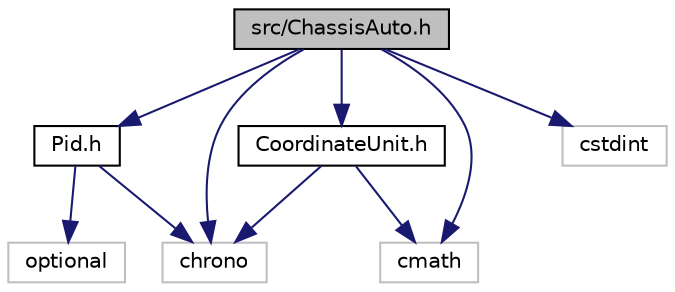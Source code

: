 digraph "src/ChassisAuto.h"
{
 // LATEX_PDF_SIZE
  edge [fontname="Helvetica",fontsize="10",labelfontname="Helvetica",labelfontsize="10"];
  node [fontname="Helvetica",fontsize="10",shape=record];
  Node1 [label="src/ChassisAuto.h",height=0.2,width=0.4,color="black", fillcolor="grey75", style="filled", fontcolor="black",tooltip="足回りの位置のPID制御を行うChassisAutoを提供する。"];
  Node1 -> Node2 [color="midnightblue",fontsize="10",style="solid",fontname="Helvetica"];
  Node2 [label="CoordinateUnit.h",height=0.2,width=0.4,color="black", fillcolor="white", style="filled",URL="$CoordinateUnit_8h.html",tooltip="座標、速度を表す構造体 CoordinateUnit を提供する。"];
  Node2 -> Node3 [color="midnightblue",fontsize="10",style="solid",fontname="Helvetica"];
  Node3 [label="chrono",height=0.2,width=0.4,color="grey75", fillcolor="white", style="filled",tooltip=" "];
  Node2 -> Node4 [color="midnightblue",fontsize="10",style="solid",fontname="Helvetica"];
  Node4 [label="cmath",height=0.2,width=0.4,color="grey75", fillcolor="white", style="filled",tooltip=" "];
  Node1 -> Node5 [color="midnightblue",fontsize="10",style="solid",fontname="Helvetica"];
  Node5 [label="Pid.h",height=0.2,width=0.4,color="black", fillcolor="white", style="filled",URL="$Pid_8h.html",tooltip="PID制御を行う Pid クラスを提供する。"];
  Node5 -> Node3 [color="midnightblue",fontsize="10",style="solid",fontname="Helvetica"];
  Node5 -> Node6 [color="midnightblue",fontsize="10",style="solid",fontname="Helvetica"];
  Node6 [label="optional",height=0.2,width=0.4,color="grey75", fillcolor="white", style="filled",tooltip=" "];
  Node1 -> Node3 [color="midnightblue",fontsize="10",style="solid",fontname="Helvetica"];
  Node1 -> Node4 [color="midnightblue",fontsize="10",style="solid",fontname="Helvetica"];
  Node1 -> Node7 [color="midnightblue",fontsize="10",style="solid",fontname="Helvetica"];
  Node7 [label="cstdint",height=0.2,width=0.4,color="grey75", fillcolor="white", style="filled",tooltip=" "];
}
